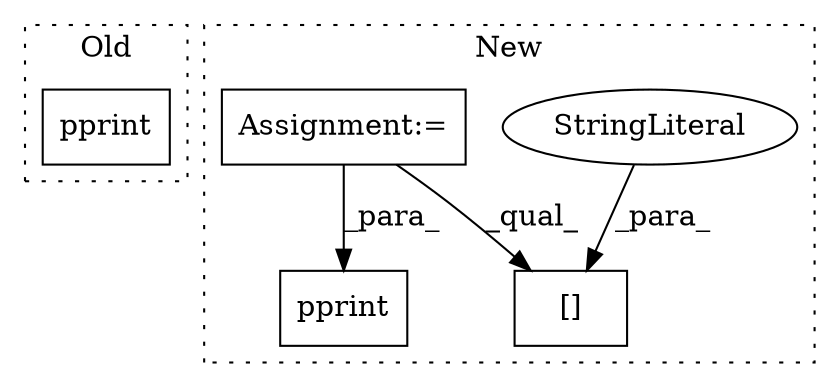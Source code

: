 digraph G {
subgraph cluster0 {
1 [label="pprint" a="32" s="2254,2281" l="7,1" shape="box"];
label = "Old";
style="dotted";
}
subgraph cluster1 {
2 [label="[]" a="2" s="2484,2498" l="7,1" shape="box"];
3 [label="StringLiteral" a="45" s="2491" l="7" shape="ellipse"];
4 [label="Assignment:=" a="7" s="2263" l="1" shape="box"];
5 [label="pprint" a="32" s="2292,2305" l="7,1" shape="box"];
label = "New";
style="dotted";
}
3 -> 2 [label="_para_"];
4 -> 2 [label="_qual_"];
4 -> 5 [label="_para_"];
}